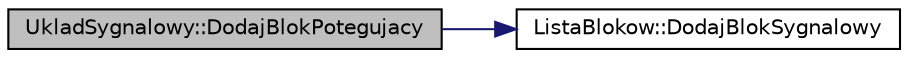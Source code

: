 digraph G
{
  edge [fontname="Helvetica",fontsize="10",labelfontname="Helvetica",labelfontsize="10"];
  node [fontname="Helvetica",fontsize="10",shape=record];
  rankdir="LR";
  Node1 [label="UkladSygnalowy::DodajBlokPotegujacy",height=0.2,width=0.4,color="black", fillcolor="grey75", style="filled" fontcolor="black"];
  Node1 -> Node2 [color="midnightblue",fontsize="10",style="solid",fontname="Helvetica"];
  Node2 [label="ListaBlokow::DodajBlokSygnalowy",height=0.2,width=0.4,color="black", fillcolor="white", style="filled",URL="$class_lista_blokow.html#ab77e5d62f4959fc61d2461a454bd7a68",tooltip="Dodaje nowy blok sygnałowy."];
}
